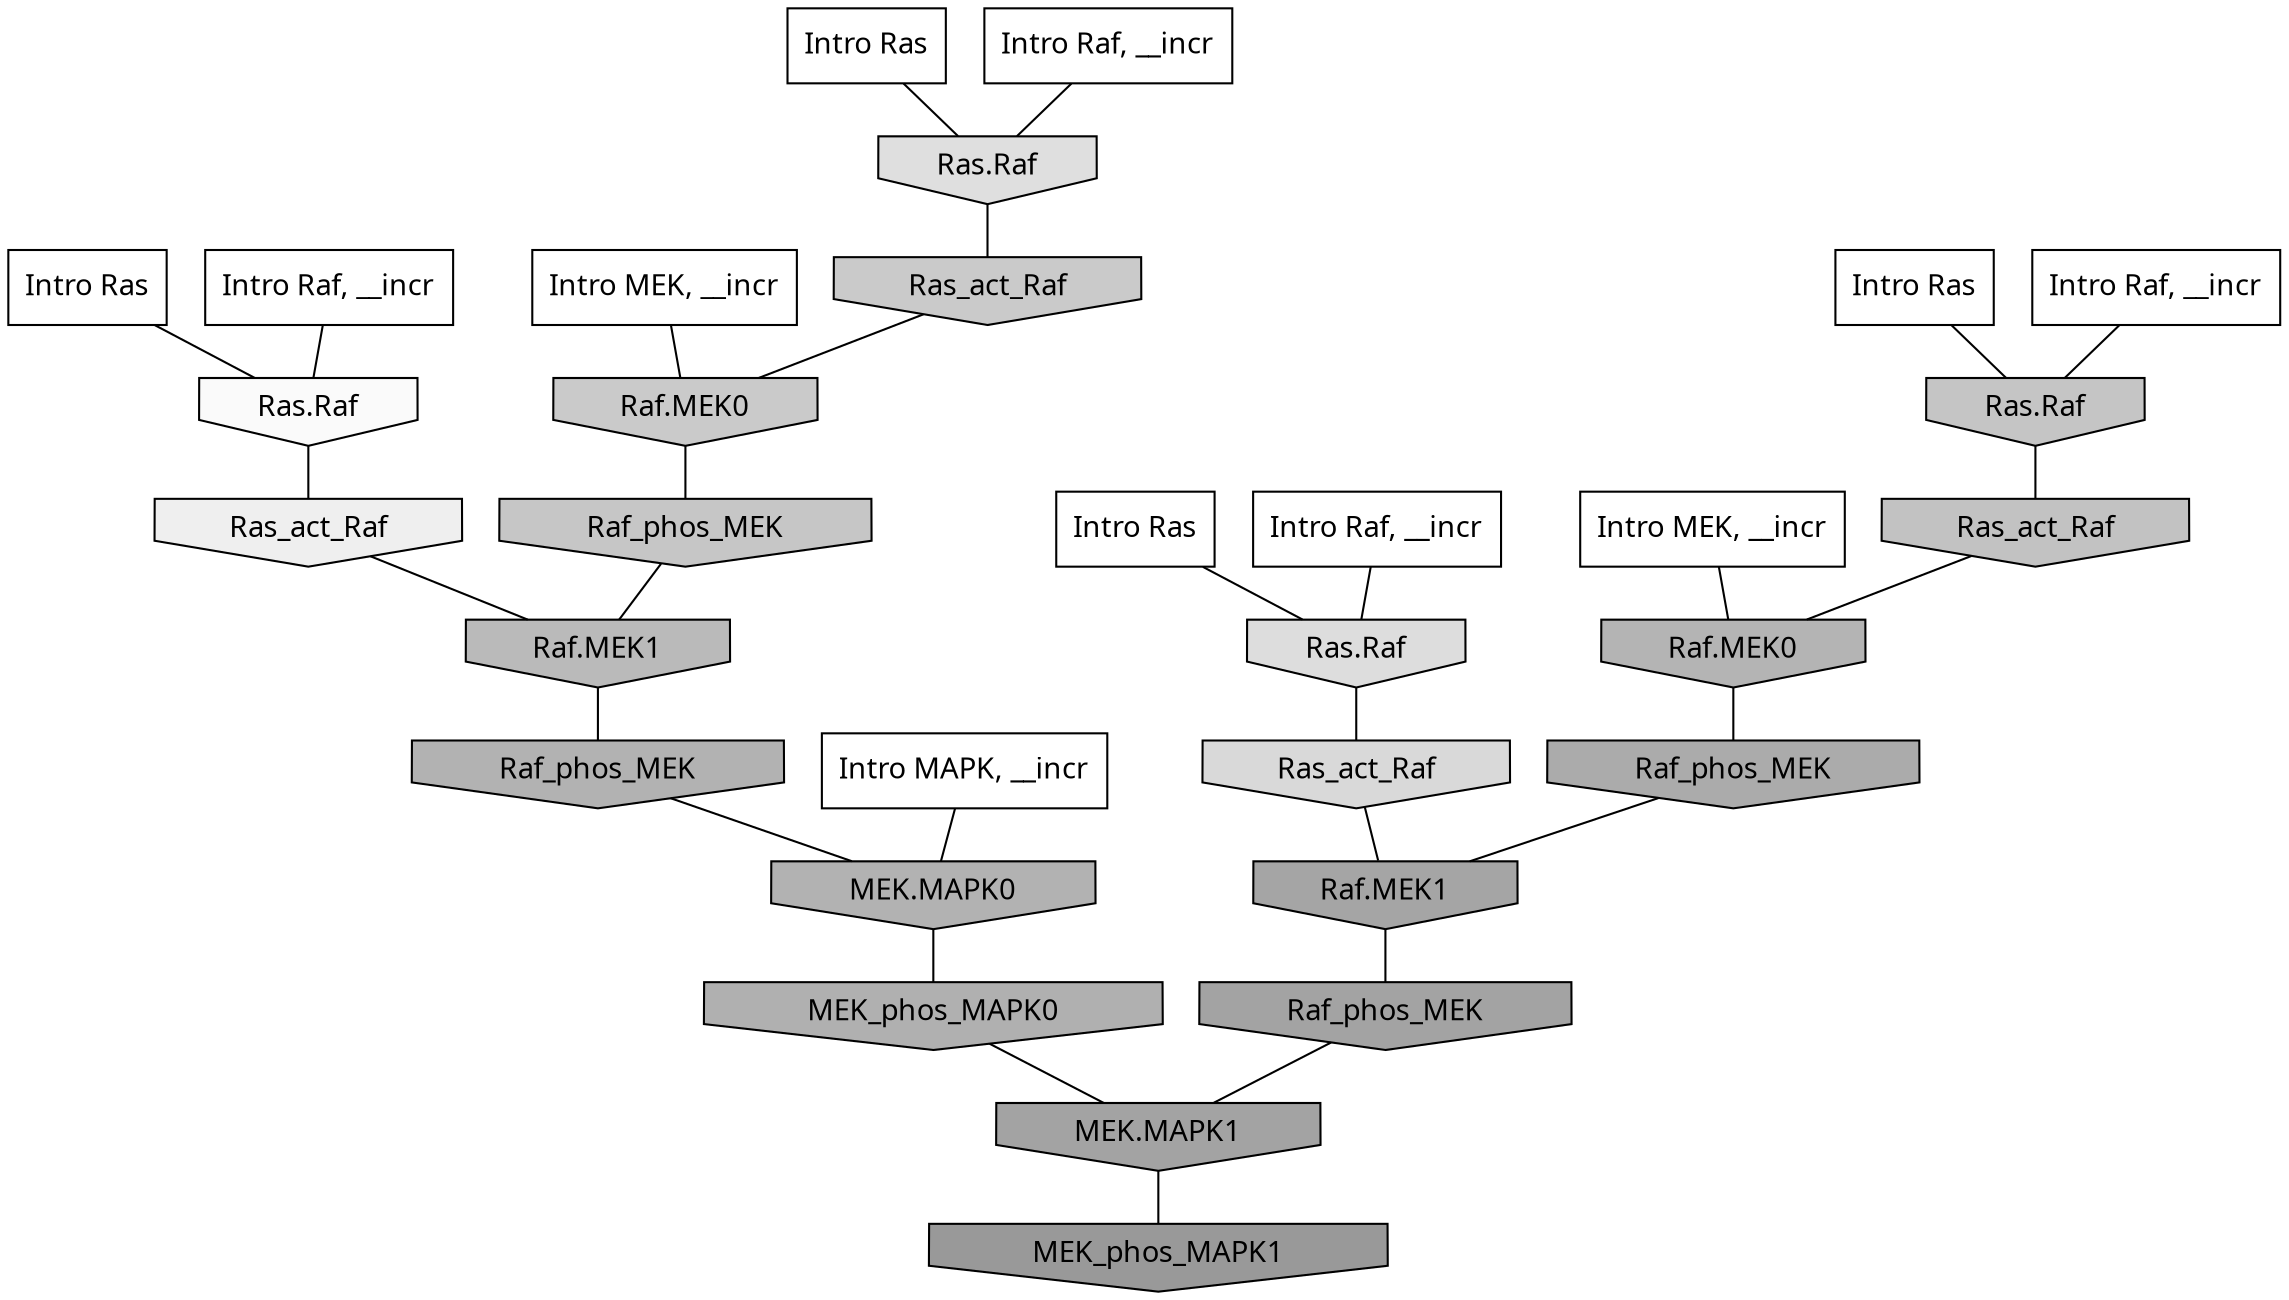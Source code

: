 digraph G{
  rankdir="TB";
  ranksep=0.30;
  node [fontname="CMU Serif"];
  edge [fontname="CMU Serif"];
  
  26 [label="Intro Ras", shape=rectangle, style=filled, fillcolor="0.000 0.000 1.000"]
  
  90 [label="Intro Ras", shape=rectangle, style=filled, fillcolor="0.000 0.000 1.000"]
  
  92 [label="Intro Ras", shape=rectangle, style=filled, fillcolor="0.000 0.000 1.000"]
  
  98 [label="Intro Ras", shape=rectangle, style=filled, fillcolor="0.000 0.000 1.000"]
  
  160 [label="Intro Raf, __incr", shape=rectangle, style=filled, fillcolor="0.000 0.000 1.000"]
  
  206 [label="Intro Raf, __incr", shape=rectangle, style=filled, fillcolor="0.000 0.000 1.000"]
  
  392 [label="Intro Raf, __incr", shape=rectangle, style=filled, fillcolor="0.000 0.000 1.000"]
  
  966 [label="Intro Raf, __incr", shape=rectangle, style=filled, fillcolor="0.000 0.000 1.000"]
  
  1854 [label="Intro MEK, __incr", shape=rectangle, style=filled, fillcolor="0.000 0.000 1.000"]
  
  1872 [label="Intro MEK, __incr", shape=rectangle, style=filled, fillcolor="0.000 0.000 1.000"]
  
  2154 [label="Intro MAPK, __incr", shape=rectangle, style=filled, fillcolor="0.000 0.000 1.000"]
  
  3434 [label="Ras.Raf", shape=invhouse, style=filled, fillcolor="0.000 0.000 0.978"]
  
  3836 [label="Ras_act_Raf", shape=invhouse, style=filled, fillcolor="0.000 0.000 0.936"]
  
  4766 [label="Ras.Raf", shape=invhouse, style=filled, fillcolor="0.000 0.000 0.875"]
  
  4883 [label="Ras.Raf", shape=invhouse, style=filled, fillcolor="0.000 0.000 0.867"]
  
  5152 [label="Ras_act_Raf", shape=invhouse, style=filled, fillcolor="0.000 0.000 0.851"]
  
  6255 [label="Ras_act_Raf", shape=invhouse, style=filled, fillcolor="0.000 0.000 0.792"]
  
  6258 [label="Raf.MEK0", shape=invhouse, style=filled, fillcolor="0.000 0.000 0.792"]
  
  6657 [label="Raf_phos_MEK", shape=invhouse, style=filled, fillcolor="0.000 0.000 0.775"]
  
  6724 [label="Ras.Raf", shape=invhouse, style=filled, fillcolor="0.000 0.000 0.773"]
  
  7157 [label="Ras_act_Raf", shape=invhouse, style=filled, fillcolor="0.000 0.000 0.758"]
  
  8044 [label="Raf.MEK1", shape=invhouse, style=filled, fillcolor="0.000 0.000 0.730"]
  
  8877 [label="Raf.MEK0", shape=invhouse, style=filled, fillcolor="0.000 0.000 0.705"]
  
  9088 [label="Raf_phos_MEK", shape=invhouse, style=filled, fillcolor="0.000 0.000 0.698"]
  
  9093 [label="MEK.MAPK0", shape=invhouse, style=filled, fillcolor="0.000 0.000 0.698"]
  
  9438 [label="MEK_phos_MAPK0", shape=invhouse, style=filled, fillcolor="0.000 0.000 0.690"]
  
  10438 [label="Raf_phos_MEK", shape=invhouse, style=filled, fillcolor="0.000 0.000 0.670"]
  
  11730 [label="Raf.MEK1", shape=invhouse, style=filled, fillcolor="0.000 0.000 0.645"]
  
  12032 [label="Raf_phos_MEK", shape=invhouse, style=filled, fillcolor="0.000 0.000 0.639"]
  
  12083 [label="MEK.MAPK1", shape=invhouse, style=filled, fillcolor="0.000 0.000 0.638"]
  
  14658 [label="MEK_phos_MAPK1", shape=invhouse, style=filled, fillcolor="0.000 0.000 0.600"]
  
  
  12083 -> 14658 [dir=none, color="0.000 0.000 0.000"] 
  12032 -> 12083 [dir=none, color="0.000 0.000 0.000"] 
  11730 -> 12032 [dir=none, color="0.000 0.000 0.000"] 
  10438 -> 11730 [dir=none, color="0.000 0.000 0.000"] 
  9438 -> 12083 [dir=none, color="0.000 0.000 0.000"] 
  9093 -> 9438 [dir=none, color="0.000 0.000 0.000"] 
  9088 -> 9093 [dir=none, color="0.000 0.000 0.000"] 
  8877 -> 10438 [dir=none, color="0.000 0.000 0.000"] 
  8044 -> 9088 [dir=none, color="0.000 0.000 0.000"] 
  7157 -> 8877 [dir=none, color="0.000 0.000 0.000"] 
  6724 -> 7157 [dir=none, color="0.000 0.000 0.000"] 
  6657 -> 8044 [dir=none, color="0.000 0.000 0.000"] 
  6258 -> 6657 [dir=none, color="0.000 0.000 0.000"] 
  6255 -> 6258 [dir=none, color="0.000 0.000 0.000"] 
  5152 -> 11730 [dir=none, color="0.000 0.000 0.000"] 
  4883 -> 5152 [dir=none, color="0.000 0.000 0.000"] 
  4766 -> 6255 [dir=none, color="0.000 0.000 0.000"] 
  3836 -> 8044 [dir=none, color="0.000 0.000 0.000"] 
  3434 -> 3836 [dir=none, color="0.000 0.000 0.000"] 
  2154 -> 9093 [dir=none, color="0.000 0.000 0.000"] 
  1872 -> 8877 [dir=none, color="0.000 0.000 0.000"] 
  1854 -> 6258 [dir=none, color="0.000 0.000 0.000"] 
  966 -> 4766 [dir=none, color="0.000 0.000 0.000"] 
  392 -> 4883 [dir=none, color="0.000 0.000 0.000"] 
  206 -> 3434 [dir=none, color="0.000 0.000 0.000"] 
  160 -> 6724 [dir=none, color="0.000 0.000 0.000"] 
  98 -> 4883 [dir=none, color="0.000 0.000 0.000"] 
  92 -> 6724 [dir=none, color="0.000 0.000 0.000"] 
  90 -> 4766 [dir=none, color="0.000 0.000 0.000"] 
  26 -> 3434 [dir=none, color="0.000 0.000 0.000"] 
  
  }
